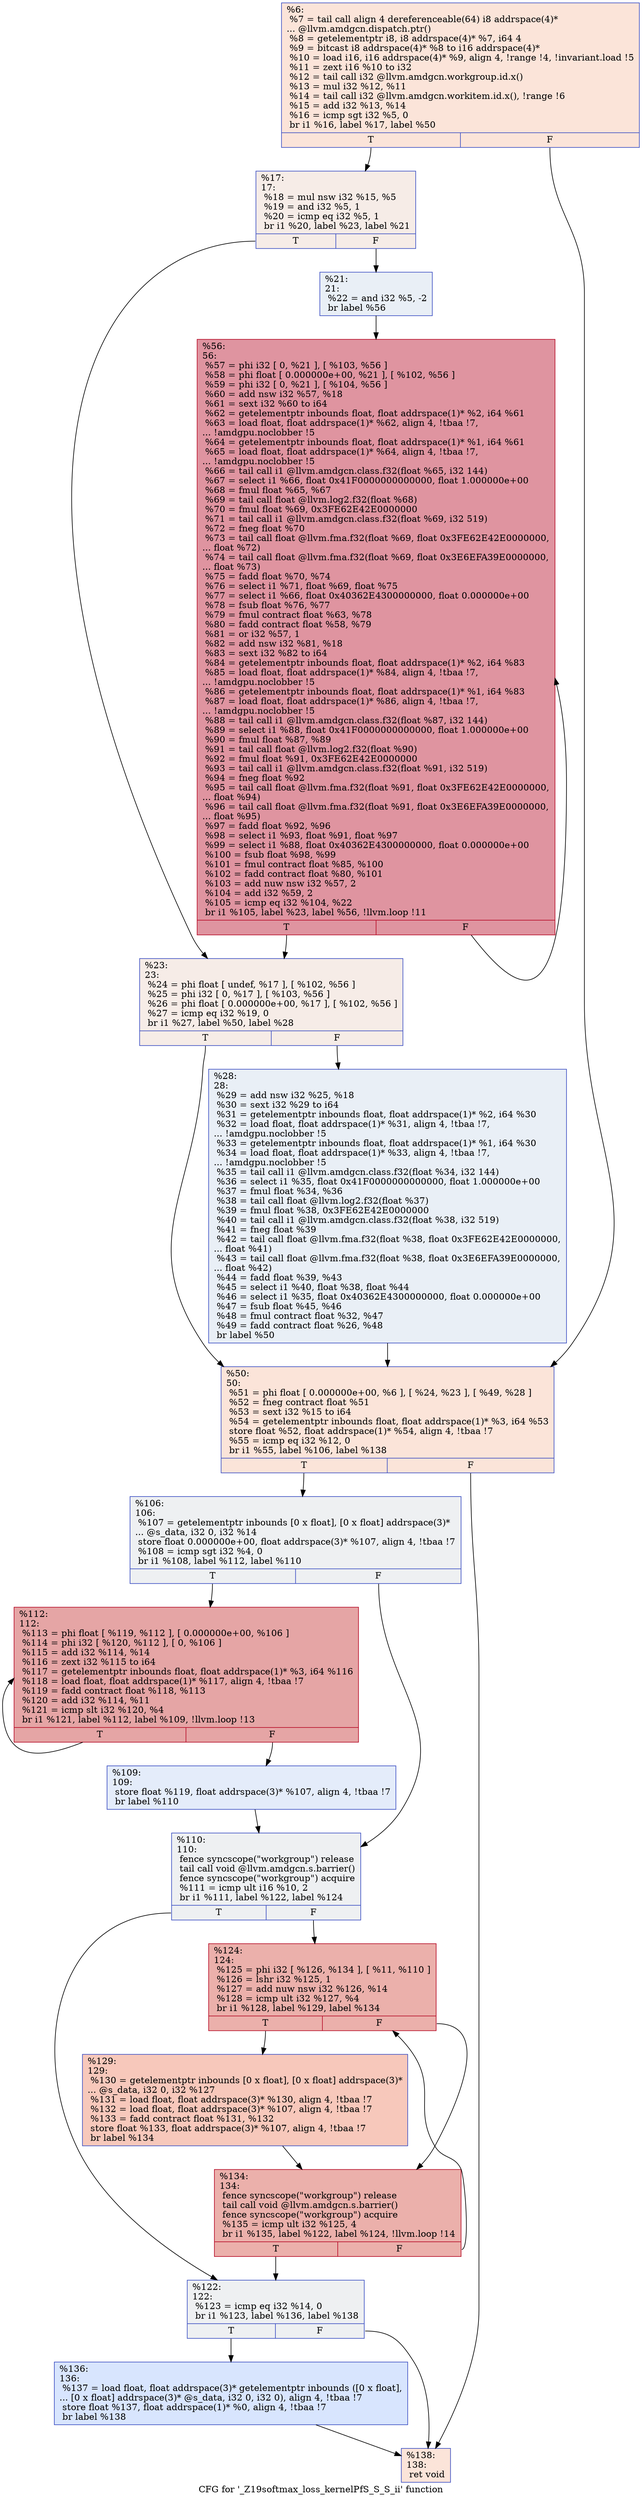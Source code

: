 digraph "CFG for '_Z19softmax_loss_kernelPfS_S_S_ii' function" {
	label="CFG for '_Z19softmax_loss_kernelPfS_S_S_ii' function";

	Node0x58b0680 [shape=record,color="#3d50c3ff", style=filled, fillcolor="#f5c1a970",label="{%6:\l  %7 = tail call align 4 dereferenceable(64) i8 addrspace(4)*\l... @llvm.amdgcn.dispatch.ptr()\l  %8 = getelementptr i8, i8 addrspace(4)* %7, i64 4\l  %9 = bitcast i8 addrspace(4)* %8 to i16 addrspace(4)*\l  %10 = load i16, i16 addrspace(4)* %9, align 4, !range !4, !invariant.load !5\l  %11 = zext i16 %10 to i32\l  %12 = tail call i32 @llvm.amdgcn.workgroup.id.x()\l  %13 = mul i32 %12, %11\l  %14 = tail call i32 @llvm.amdgcn.workitem.id.x(), !range !6\l  %15 = add i32 %13, %14\l  %16 = icmp sgt i32 %5, 0\l  br i1 %16, label %17, label %50\l|{<s0>T|<s1>F}}"];
	Node0x58b0680:s0 -> Node0x58b0fa0;
	Node0x58b0680:s1 -> Node0x58b2690;
	Node0x58b0fa0 [shape=record,color="#3d50c3ff", style=filled, fillcolor="#ead5c970",label="{%17:\l17:                                               \l  %18 = mul nsw i32 %15, %5\l  %19 = and i32 %5, 1\l  %20 = icmp eq i32 %5, 1\l  br i1 %20, label %23, label %21\l|{<s0>T|<s1>F}}"];
	Node0x58b0fa0:s0 -> Node0x58b29b0;
	Node0x58b0fa0:s1 -> Node0x58b2a00;
	Node0x58b2a00 [shape=record,color="#3d50c3ff", style=filled, fillcolor="#cedaeb70",label="{%21:\l21:                                               \l  %22 = and i32 %5, -2\l  br label %56\l}"];
	Node0x58b2a00 -> Node0x58b2c00;
	Node0x58b29b0 [shape=record,color="#3d50c3ff", style=filled, fillcolor="#ead5c970",label="{%23:\l23:                                               \l  %24 = phi float [ undef, %17 ], [ %102, %56 ]\l  %25 = phi i32 [ 0, %17 ], [ %103, %56 ]\l  %26 = phi float [ 0.000000e+00, %17 ], [ %102, %56 ]\l  %27 = icmp eq i32 %19, 0\l  br i1 %27, label %50, label %28\l|{<s0>T|<s1>F}}"];
	Node0x58b29b0:s0 -> Node0x58b2690;
	Node0x58b29b0:s1 -> Node0x58b3e70;
	Node0x58b3e70 [shape=record,color="#3d50c3ff", style=filled, fillcolor="#cedaeb70",label="{%28:\l28:                                               \l  %29 = add nsw i32 %25, %18\l  %30 = sext i32 %29 to i64\l  %31 = getelementptr inbounds float, float addrspace(1)* %2, i64 %30\l  %32 = load float, float addrspace(1)* %31, align 4, !tbaa !7,\l... !amdgpu.noclobber !5\l  %33 = getelementptr inbounds float, float addrspace(1)* %1, i64 %30\l  %34 = load float, float addrspace(1)* %33, align 4, !tbaa !7,\l... !amdgpu.noclobber !5\l  %35 = tail call i1 @llvm.amdgcn.class.f32(float %34, i32 144)\l  %36 = select i1 %35, float 0x41F0000000000000, float 1.000000e+00\l  %37 = fmul float %34, %36\l  %38 = tail call float @llvm.log2.f32(float %37)\l  %39 = fmul float %38, 0x3FE62E42E0000000\l  %40 = tail call i1 @llvm.amdgcn.class.f32(float %38, i32 519)\l  %41 = fneg float %39\l  %42 = tail call float @llvm.fma.f32(float %38, float 0x3FE62E42E0000000,\l... float %41)\l  %43 = tail call float @llvm.fma.f32(float %38, float 0x3E6EFA39E0000000,\l... float %42)\l  %44 = fadd float %39, %43\l  %45 = select i1 %40, float %38, float %44\l  %46 = select i1 %35, float 0x40362E4300000000, float 0.000000e+00\l  %47 = fsub float %45, %46\l  %48 = fmul contract float %32, %47\l  %49 = fadd contract float %26, %48\l  br label %50\l}"];
	Node0x58b3e70 -> Node0x58b2690;
	Node0x58b2690 [shape=record,color="#3d50c3ff", style=filled, fillcolor="#f5c1a970",label="{%50:\l50:                                               \l  %51 = phi float [ 0.000000e+00, %6 ], [ %24, %23 ], [ %49, %28 ]\l  %52 = fneg contract float %51\l  %53 = sext i32 %15 to i64\l  %54 = getelementptr inbounds float, float addrspace(1)* %3, i64 %53\l  store float %52, float addrspace(1)* %54, align 4, !tbaa !7\l  %55 = icmp eq i32 %12, 0\l  br i1 %55, label %106, label %138\l|{<s0>T|<s1>F}}"];
	Node0x58b2690:s0 -> Node0x58b6680;
	Node0x58b2690:s1 -> Node0x58b66d0;
	Node0x58b2c00 [shape=record,color="#b70d28ff", style=filled, fillcolor="#b70d2870",label="{%56:\l56:                                               \l  %57 = phi i32 [ 0, %21 ], [ %103, %56 ]\l  %58 = phi float [ 0.000000e+00, %21 ], [ %102, %56 ]\l  %59 = phi i32 [ 0, %21 ], [ %104, %56 ]\l  %60 = add nsw i32 %57, %18\l  %61 = sext i32 %60 to i64\l  %62 = getelementptr inbounds float, float addrspace(1)* %2, i64 %61\l  %63 = load float, float addrspace(1)* %62, align 4, !tbaa !7,\l... !amdgpu.noclobber !5\l  %64 = getelementptr inbounds float, float addrspace(1)* %1, i64 %61\l  %65 = load float, float addrspace(1)* %64, align 4, !tbaa !7,\l... !amdgpu.noclobber !5\l  %66 = tail call i1 @llvm.amdgcn.class.f32(float %65, i32 144)\l  %67 = select i1 %66, float 0x41F0000000000000, float 1.000000e+00\l  %68 = fmul float %65, %67\l  %69 = tail call float @llvm.log2.f32(float %68)\l  %70 = fmul float %69, 0x3FE62E42E0000000\l  %71 = tail call i1 @llvm.amdgcn.class.f32(float %69, i32 519)\l  %72 = fneg float %70\l  %73 = tail call float @llvm.fma.f32(float %69, float 0x3FE62E42E0000000,\l... float %72)\l  %74 = tail call float @llvm.fma.f32(float %69, float 0x3E6EFA39E0000000,\l... float %73)\l  %75 = fadd float %70, %74\l  %76 = select i1 %71, float %69, float %75\l  %77 = select i1 %66, float 0x40362E4300000000, float 0.000000e+00\l  %78 = fsub float %76, %77\l  %79 = fmul contract float %63, %78\l  %80 = fadd contract float %58, %79\l  %81 = or i32 %57, 1\l  %82 = add nsw i32 %81, %18\l  %83 = sext i32 %82 to i64\l  %84 = getelementptr inbounds float, float addrspace(1)* %2, i64 %83\l  %85 = load float, float addrspace(1)* %84, align 4, !tbaa !7,\l... !amdgpu.noclobber !5\l  %86 = getelementptr inbounds float, float addrspace(1)* %1, i64 %83\l  %87 = load float, float addrspace(1)* %86, align 4, !tbaa !7,\l... !amdgpu.noclobber !5\l  %88 = tail call i1 @llvm.amdgcn.class.f32(float %87, i32 144)\l  %89 = select i1 %88, float 0x41F0000000000000, float 1.000000e+00\l  %90 = fmul float %87, %89\l  %91 = tail call float @llvm.log2.f32(float %90)\l  %92 = fmul float %91, 0x3FE62E42E0000000\l  %93 = tail call i1 @llvm.amdgcn.class.f32(float %91, i32 519)\l  %94 = fneg float %92\l  %95 = tail call float @llvm.fma.f32(float %91, float 0x3FE62E42E0000000,\l... float %94)\l  %96 = tail call float @llvm.fma.f32(float %91, float 0x3E6EFA39E0000000,\l... float %95)\l  %97 = fadd float %92, %96\l  %98 = select i1 %93, float %91, float %97\l  %99 = select i1 %88, float 0x40362E4300000000, float 0.000000e+00\l  %100 = fsub float %98, %99\l  %101 = fmul contract float %85, %100\l  %102 = fadd contract float %80, %101\l  %103 = add nuw nsw i32 %57, 2\l  %104 = add i32 %59, 2\l  %105 = icmp eq i32 %104, %22\l  br i1 %105, label %23, label %56, !llvm.loop !11\l|{<s0>T|<s1>F}}"];
	Node0x58b2c00:s0 -> Node0x58b29b0;
	Node0x58b2c00:s1 -> Node0x58b2c00;
	Node0x58b6680 [shape=record,color="#3d50c3ff", style=filled, fillcolor="#d9dce170",label="{%106:\l106:                                              \l  %107 = getelementptr inbounds [0 x float], [0 x float] addrspace(3)*\l... @s_data, i32 0, i32 %14\l  store float 0.000000e+00, float addrspace(3)* %107, align 4, !tbaa !7\l  %108 = icmp sgt i32 %4, 0\l  br i1 %108, label %112, label %110\l|{<s0>T|<s1>F}}"];
	Node0x58b6680:s0 -> Node0x58b9010;
	Node0x58b6680:s1 -> Node0x58b9060;
	Node0x58b9160 [shape=record,color="#3d50c3ff", style=filled, fillcolor="#c1d4f470",label="{%109:\l109:                                              \l  store float %119, float addrspace(3)* %107, align 4, !tbaa !7\l  br label %110\l}"];
	Node0x58b9160 -> Node0x58b9060;
	Node0x58b9060 [shape=record,color="#3d50c3ff", style=filled, fillcolor="#d9dce170",label="{%110:\l110:                                              \l  fence syncscope(\"workgroup\") release\l  tail call void @llvm.amdgcn.s.barrier()\l  fence syncscope(\"workgroup\") acquire\l  %111 = icmp ult i16 %10, 2\l  br i1 %111, label %122, label %124\l|{<s0>T|<s1>F}}"];
	Node0x58b9060:s0 -> Node0x58b95a0;
	Node0x58b9060:s1 -> Node0x58b9630;
	Node0x58b9010 [shape=record,color="#b70d28ff", style=filled, fillcolor="#c5333470",label="{%112:\l112:                                              \l  %113 = phi float [ %119, %112 ], [ 0.000000e+00, %106 ]\l  %114 = phi i32 [ %120, %112 ], [ 0, %106 ]\l  %115 = add i32 %114, %14\l  %116 = zext i32 %115 to i64\l  %117 = getelementptr inbounds float, float addrspace(1)* %3, i64 %116\l  %118 = load float, float addrspace(1)* %117, align 4, !tbaa !7\l  %119 = fadd contract float %118, %113\l  %120 = add i32 %114, %11\l  %121 = icmp slt i32 %120, %4\l  br i1 %121, label %112, label %109, !llvm.loop !13\l|{<s0>T|<s1>F}}"];
	Node0x58b9010:s0 -> Node0x58b9010;
	Node0x58b9010:s1 -> Node0x58b9160;
	Node0x58b95a0 [shape=record,color="#3d50c3ff", style=filled, fillcolor="#d9dce170",label="{%122:\l122:                                              \l  %123 = icmp eq i32 %14, 0\l  br i1 %123, label %136, label %138\l|{<s0>T|<s1>F}}"];
	Node0x58b95a0:s0 -> Node0x58b9ef0;
	Node0x58b95a0:s1 -> Node0x58b66d0;
	Node0x58b9630 [shape=record,color="#b70d28ff", style=filled, fillcolor="#d24b4070",label="{%124:\l124:                                              \l  %125 = phi i32 [ %126, %134 ], [ %11, %110 ]\l  %126 = lshr i32 %125, 1\l  %127 = add nuw nsw i32 %126, %14\l  %128 = icmp ult i32 %127, %4\l  br i1 %128, label %129, label %134\l|{<s0>T|<s1>F}}"];
	Node0x58b9630:s0 -> Node0x58b6d80;
	Node0x58b9630:s1 -> Node0x58b9ff0;
	Node0x58b6d80 [shape=record,color="#3d50c3ff", style=filled, fillcolor="#ed836670",label="{%129:\l129:                                              \l  %130 = getelementptr inbounds [0 x float], [0 x float] addrspace(3)*\l... @s_data, i32 0, i32 %127\l  %131 = load float, float addrspace(3)* %130, align 4, !tbaa !7\l  %132 = load float, float addrspace(3)* %107, align 4, !tbaa !7\l  %133 = fadd contract float %131, %132\l  store float %133, float addrspace(3)* %107, align 4, !tbaa !7\l  br label %134\l}"];
	Node0x58b6d80 -> Node0x58b9ff0;
	Node0x58b9ff0 [shape=record,color="#b70d28ff", style=filled, fillcolor="#d24b4070",label="{%134:\l134:                                              \l  fence syncscope(\"workgroup\") release\l  tail call void @llvm.amdgcn.s.barrier()\l  fence syncscope(\"workgroup\") acquire\l  %135 = icmp ult i32 %125, 4\l  br i1 %135, label %122, label %124, !llvm.loop !14\l|{<s0>T|<s1>F}}"];
	Node0x58b9ff0:s0 -> Node0x58b95a0;
	Node0x58b9ff0:s1 -> Node0x58b9630;
	Node0x58b9ef0 [shape=record,color="#3d50c3ff", style=filled, fillcolor="#a7c5fe70",label="{%136:\l136:                                              \l  %137 = load float, float addrspace(3)* getelementptr inbounds ([0 x float],\l... [0 x float] addrspace(3)* @s_data, i32 0, i32 0), align 4, !tbaa !7\l  store float %137, float addrspace(1)* %0, align 4, !tbaa !7\l  br label %138\l}"];
	Node0x58b9ef0 -> Node0x58b66d0;
	Node0x58b66d0 [shape=record,color="#3d50c3ff", style=filled, fillcolor="#f5c1a970",label="{%138:\l138:                                              \l  ret void\l}"];
}
